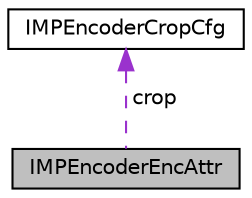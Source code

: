digraph "IMPEncoderEncAttr"
{
 // LATEX_PDF_SIZE
  edge [fontname="Helvetica",fontsize="10",labelfontname="Helvetica",labelfontsize="10"];
  node [fontname="Helvetica",fontsize="10",shape=record];
  Node1 [label="IMPEncoderEncAttr",height=0.2,width=0.4,color="black", fillcolor="grey75", style="filled", fontcolor="black",tooltip="定义编码器属性结构体"];
  Node2 -> Node1 [dir="back",color="darkorchid3",fontsize="10",style="dashed",label=" crop" ,fontname="Helvetica"];
  Node2 [label="IMPEncoderCropCfg",height=0.2,width=0.4,color="black", fillcolor="white", style="filled",URL="$struct_i_m_p_encoder_crop_cfg.html",tooltip="定义编码器裁剪属性，针对输入编码器的图像先做裁剪，与编码通道的尺寸进行比较再做缩放"];
}
